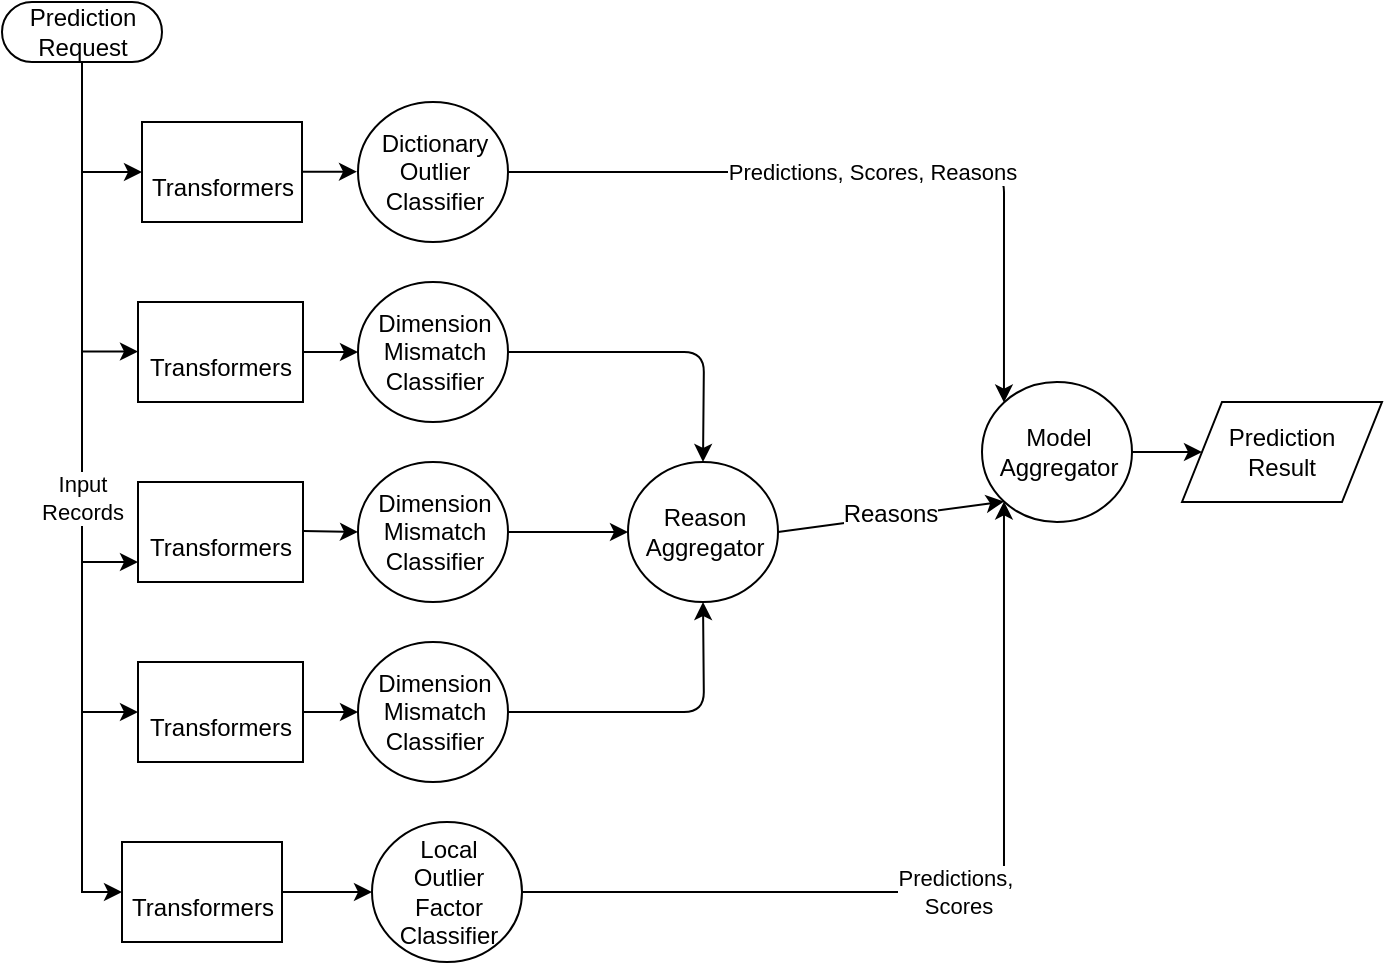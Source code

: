 <mxfile version="12.6.5" type="github">
  <diagram name="Page-1" id="b520641d-4fe3-3701-9064-5fc419738815">
    <mxGraphModel dx="593" dy="304" grid="1" gridSize="10" guides="1" tooltips="1" connect="1" arrows="1" fold="1" page="1" pageScale="1" pageWidth="1100" pageHeight="850" background="#ffffff" math="0" shadow="0">
      <root>
        <mxCell id="0"/>
        <mxCell id="1" parent="0"/>
        <mxCell id="Ue20IWk6Q7UqlA_AOIAC-1" value="Prediction&lt;br&gt;Result" style="shape=parallelogram;perimeter=parallelogramPerimeter;whiteSpace=wrap;html=1;dashed=0;" parent="1" vertex="1">
          <mxGeometry x="610" y="450" width="100" height="50" as="geometry"/>
        </mxCell>
        <mxCell id="gYgJbDMfaeKUd_fR1AI6-5" style="edgeStyle=orthogonalEdgeStyle;rounded=0;orthogonalLoop=1;jettySize=auto;html=1;exitX=0.5;exitY=0.5;exitDx=0;exitDy=15;exitPerimeter=0;entryX=0;entryY=0.5;entryDx=0;entryDy=0;" parent="1" source="Ue20IWk6Q7UqlA_AOIAC-2" target="gYgJbDMfaeKUd_fR1AI6-1" edge="1">
          <mxGeometry relative="1" as="geometry">
            <Array as="points">
              <mxPoint x="60" y="335"/>
            </Array>
          </mxGeometry>
        </mxCell>
        <mxCell id="Ue20IWk6Q7UqlA_AOIAC-2" value="Prediction&lt;br&gt;Request" style="html=1;dashed=0;whitespace=wrap;shape=mxgraph.dfd.start" parent="1" vertex="1">
          <mxGeometry x="20" y="250" width="80" height="30" as="geometry"/>
        </mxCell>
        <mxCell id="Ue20IWk6Q7UqlA_AOIAC-4" value="Dictionary&lt;br&gt;Outlier&lt;br&gt;Classifier" style="shape=ellipse;html=1;dashed=0;whitespace=wrap;perimeter=ellipsePerimeter;" parent="1" vertex="1">
          <mxGeometry x="198" y="300" width="75" height="70" as="geometry"/>
        </mxCell>
        <mxCell id="Ue20IWk6Q7UqlA_AOIAC-6" value="Local&lt;br&gt;Outlier&lt;br&gt;Factor&lt;br&gt;Classifier" style="shape=ellipse;html=1;dashed=0;whitespace=wrap;perimeter=ellipsePerimeter;" parent="1" vertex="1">
          <mxGeometry x="205" y="660" width="75" height="70" as="geometry"/>
        </mxCell>
        <mxCell id="Ue20IWk6Q7UqlA_AOIAC-8" value="&lt;br&gt;Transformers" style="html=1;dashed=0;whitespace=wrap;" parent="1" vertex="1">
          <mxGeometry x="80" y="670" width="80" height="50" as="geometry"/>
        </mxCell>
        <mxCell id="Ue20IWk6Q7UqlA_AOIAC-12" value="Dimension&lt;br&gt;Mismatch&lt;br&gt;Classifier" style="shape=ellipse;html=1;dashed=0;whitespace=wrap;perimeter=ellipsePerimeter;" parent="1" vertex="1">
          <mxGeometry x="198" y="570" width="75" height="70" as="geometry"/>
        </mxCell>
        <mxCell id="Ue20IWk6Q7UqlA_AOIAC-13" value="Dimension&lt;br&gt;Mismatch&lt;br&gt;Classifier" style="shape=ellipse;html=1;dashed=0;whitespace=wrap;perimeter=ellipsePerimeter;" parent="1" vertex="1">
          <mxGeometry x="198" y="480" width="75" height="70" as="geometry"/>
        </mxCell>
        <mxCell id="Ue20IWk6Q7UqlA_AOIAC-14" value="Dimension&lt;br&gt;Mismatch&lt;br&gt;Classifier" style="shape=ellipse;html=1;dashed=0;whitespace=wrap;perimeter=ellipsePerimeter;" parent="1" vertex="1">
          <mxGeometry x="198" y="390" width="75" height="70" as="geometry"/>
        </mxCell>
        <mxCell id="Ue20IWk6Q7UqlA_AOIAC-15" value="&lt;br&gt;Transformers" style="html=1;dashed=0;whitespace=wrap;" parent="1" vertex="1">
          <mxGeometry x="88" y="400" width="82.5" height="50" as="geometry"/>
        </mxCell>
        <mxCell id="Ue20IWk6Q7UqlA_AOIAC-16" value="&lt;br&gt;Transformers" style="html=1;dashed=0;whitespace=wrap;" parent="1" vertex="1">
          <mxGeometry x="88" y="490" width="82.5" height="50" as="geometry"/>
        </mxCell>
        <mxCell id="Ue20IWk6Q7UqlA_AOIAC-17" value="&lt;br&gt;Transformers" style="html=1;dashed=0;whitespace=wrap;" parent="1" vertex="1">
          <mxGeometry x="88" y="580" width="82.5" height="50" as="geometry"/>
        </mxCell>
        <mxCell id="gYgJbDMfaeKUd_fR1AI6-1" value="&lt;br&gt;Transformers" style="html=1;dashed=0;whitespace=wrap;" parent="1" vertex="1">
          <mxGeometry x="90" y="310" width="80" height="50" as="geometry"/>
        </mxCell>
        <mxCell id="gYgJbDMfaeKUd_fR1AI6-15" style="edgeStyle=orthogonalEdgeStyle;rounded=0;orthogonalLoop=1;jettySize=auto;html=1;exitX=1;exitY=0.5;exitDx=0;exitDy=0;entryX=0;entryY=0.5;entryDx=0;entryDy=0;" parent="1" source="gYgJbDMfaeKUd_fR1AI6-2" target="Ue20IWk6Q7UqlA_AOIAC-1" edge="1">
          <mxGeometry relative="1" as="geometry">
            <mxPoint x="600" y="475" as="targetPoint"/>
          </mxGeometry>
        </mxCell>
        <mxCell id="gYgJbDMfaeKUd_fR1AI6-2" value="Model&lt;br&gt;Aggregator" style="shape=ellipse;html=1;dashed=0;whitespace=wrap;perimeter=ellipsePerimeter;" parent="1" vertex="1">
          <mxGeometry x="510" y="440" width="75" height="70" as="geometry"/>
        </mxCell>
        <mxCell id="gYgJbDMfaeKUd_fR1AI6-7" value="Input &lt;br&gt;Records" style="edgeStyle=orthogonalEdgeStyle;rounded=0;orthogonalLoop=1;jettySize=auto;html=1;exitX=0.5;exitY=0.5;exitDx=0;exitDy=15;exitPerimeter=0;entryX=0;entryY=0.5;entryDx=0;entryDy=0;" parent="1" source="Ue20IWk6Q7UqlA_AOIAC-2" target="Ue20IWk6Q7UqlA_AOIAC-8" edge="1">
          <mxGeometry relative="1" as="geometry">
            <mxPoint x="70" y="290" as="sourcePoint"/>
            <mxPoint x="100" y="385" as="targetPoint"/>
            <Array as="points">
              <mxPoint x="60" y="695"/>
            </Array>
          </mxGeometry>
        </mxCell>
        <mxCell id="gYgJbDMfaeKUd_fR1AI6-8" value="" style="endArrow=classic;html=1;exitX=1;exitY=0.5;exitDx=0;exitDy=0;entryX=0;entryY=0.5;entryDx=0;entryDy=0;" parent="1" source="Ue20IWk6Q7UqlA_AOIAC-8" target="Ue20IWk6Q7UqlA_AOIAC-6" edge="1">
          <mxGeometry width="50" height="50" relative="1" as="geometry">
            <mxPoint x="10" y="800" as="sourcePoint"/>
            <mxPoint x="60" y="750" as="targetPoint"/>
          </mxGeometry>
        </mxCell>
        <mxCell id="gYgJbDMfaeKUd_fR1AI6-21" value="Predictions,&amp;nbsp;&lt;br&gt;Scores" style="endArrow=classic;html=1;exitX=1;exitY=0.5;exitDx=0;exitDy=0;entryX=0;entryY=1;entryDx=0;entryDy=0;" parent="1" source="Ue20IWk6Q7UqlA_AOIAC-6" target="gYgJbDMfaeKUd_fR1AI6-2" edge="1">
          <mxGeometry width="50" height="50" relative="1" as="geometry">
            <mxPoint x="447.025" y="572" as="sourcePoint"/>
            <mxPoint x="840" y="650" as="targetPoint"/>
            <Array as="points">
              <mxPoint x="521" y="695"/>
            </Array>
          </mxGeometry>
        </mxCell>
        <mxCell id="gYgJbDMfaeKUd_fR1AI6-22" value="" style="endArrow=classic;html=1;entryX=0;entryY=0.5;entryDx=0;entryDy=0;" parent="1" target="Ue20IWk6Q7UqlA_AOIAC-13" edge="1">
          <mxGeometry width="50" height="50" relative="1" as="geometry">
            <mxPoint x="170.5" y="514.5" as="sourcePoint"/>
            <mxPoint x="240.5" y="514.5" as="targetPoint"/>
          </mxGeometry>
        </mxCell>
        <mxCell id="gYgJbDMfaeKUd_fR1AI6-24" value="" style="endArrow=classic;html=1;entryX=0;entryY=0.5;entryDx=0;entryDy=0;exitX=1;exitY=0.5;exitDx=0;exitDy=0;" parent="1" source="Ue20IWk6Q7UqlA_AOIAC-17" target="Ue20IWk6Q7UqlA_AOIAC-12" edge="1">
          <mxGeometry width="50" height="50" relative="1" as="geometry">
            <mxPoint x="180.5" y="524.5" as="sourcePoint"/>
            <mxPoint x="208" y="525" as="targetPoint"/>
          </mxGeometry>
        </mxCell>
        <mxCell id="gYgJbDMfaeKUd_fR1AI6-25" value="" style="endArrow=classic;html=1;entryX=0;entryY=0.5;entryDx=0;entryDy=0;exitX=1;exitY=0.5;exitDx=0;exitDy=0;" parent="1" source="Ue20IWk6Q7UqlA_AOIAC-15" target="Ue20IWk6Q7UqlA_AOIAC-14" edge="1">
          <mxGeometry width="50" height="50" relative="1" as="geometry">
            <mxPoint x="180.5" y="615" as="sourcePoint"/>
            <mxPoint x="208" y="615" as="targetPoint"/>
          </mxGeometry>
        </mxCell>
        <mxCell id="gYgJbDMfaeKUd_fR1AI6-27" value="Predictions, Scores, Reasons" style="endArrow=classic;html=1;exitX=1;exitY=0.5;exitDx=0;exitDy=0;entryX=0;entryY=0;entryDx=0;entryDy=0;" parent="1" source="Ue20IWk6Q7UqlA_AOIAC-4" target="gYgJbDMfaeKUd_fR1AI6-2" edge="1">
          <mxGeometry width="50" height="50" relative="1" as="geometry">
            <mxPoint x="20" y="730" as="sourcePoint"/>
            <mxPoint x="70" y="680" as="targetPoint"/>
            <Array as="points">
              <mxPoint x="340" y="335"/>
              <mxPoint x="521" y="335"/>
            </Array>
          </mxGeometry>
        </mxCell>
        <mxCell id="gYgJbDMfaeKUd_fR1AI6-28" value="Reason&lt;br&gt;Aggregator" style="shape=ellipse;html=1;dashed=0;whitespace=wrap;perimeter=ellipsePerimeter;" parent="1" vertex="1">
          <mxGeometry x="333" y="480" width="75" height="70" as="geometry"/>
        </mxCell>
        <mxCell id="gYgJbDMfaeKUd_fR1AI6-29" value="" style="endArrow=classic;html=1;exitX=1;exitY=0.5;exitDx=0;exitDy=0;entryX=0.5;entryY=0;entryDx=0;entryDy=0;" parent="1" source="Ue20IWk6Q7UqlA_AOIAC-14" target="gYgJbDMfaeKUd_fR1AI6-28" edge="1">
          <mxGeometry width="50" height="50" relative="1" as="geometry">
            <mxPoint x="-417" y="770" as="sourcePoint"/>
            <mxPoint x="-367" y="720" as="targetPoint"/>
            <Array as="points">
              <mxPoint x="371" y="425"/>
            </Array>
          </mxGeometry>
        </mxCell>
        <mxCell id="gYgJbDMfaeKUd_fR1AI6-30" value="" style="endArrow=classic;html=1;exitX=1;exitY=0.5;exitDx=0;exitDy=0;entryX=0.5;entryY=1;entryDx=0;entryDy=0;" parent="1" source="Ue20IWk6Q7UqlA_AOIAC-12" target="gYgJbDMfaeKUd_fR1AI6-28" edge="1">
          <mxGeometry width="50" height="50" relative="1" as="geometry">
            <mxPoint x="353" y="690" as="sourcePoint"/>
            <mxPoint x="403" y="640" as="targetPoint"/>
            <Array as="points">
              <mxPoint x="371" y="605"/>
            </Array>
          </mxGeometry>
        </mxCell>
        <mxCell id="gYgJbDMfaeKUd_fR1AI6-31" value="" style="endArrow=classic;html=1;exitX=1;exitY=0.5;exitDx=0;exitDy=0;entryX=0;entryY=0.5;entryDx=0;entryDy=0;" parent="1" source="Ue20IWk6Q7UqlA_AOIAC-13" target="gYgJbDMfaeKUd_fR1AI6-28" edge="1">
          <mxGeometry width="50" height="50" relative="1" as="geometry">
            <mxPoint x="-452" y="770" as="sourcePoint"/>
            <mxPoint x="298" y="515" as="targetPoint"/>
          </mxGeometry>
        </mxCell>
        <mxCell id="gYgJbDMfaeKUd_fR1AI6-33" value="" style="endArrow=classic;html=1;exitX=1;exitY=0.5;exitDx=0;exitDy=0;entryX=0;entryY=1;entryDx=0;entryDy=0;" parent="1" source="gYgJbDMfaeKUd_fR1AI6-28" edge="1" target="gYgJbDMfaeKUd_fR1AI6-2">
          <mxGeometry width="50" height="50" relative="1" as="geometry">
            <mxPoint x="20" y="720" as="sourcePoint"/>
            <mxPoint x="880" y="480" as="targetPoint"/>
          </mxGeometry>
        </mxCell>
        <mxCell id="gYgJbDMfaeKUd_fR1AI6-34" value="Reasons" style="text;html=1;align=center;verticalAlign=middle;resizable=0;points=[];labelBackgroundColor=#ffffff;" parent="gYgJbDMfaeKUd_fR1AI6-33" vertex="1" connectable="0">
          <mxGeometry x="-0.006" y="2" relative="1" as="geometry">
            <mxPoint as="offset"/>
          </mxGeometry>
        </mxCell>
        <mxCell id="V970P4TJnGfR8KZQs7Bi-4" value="" style="endArrow=classic;html=1;entryX=0;entryY=0.5;entryDx=0;entryDy=0;exitX=1;exitY=0.5;exitDx=0;exitDy=0;" edge="1" parent="1">
          <mxGeometry width="50" height="50" relative="1" as="geometry">
            <mxPoint x="170" y="334.83" as="sourcePoint"/>
            <mxPoint x="197.5" y="334.83" as="targetPoint"/>
          </mxGeometry>
        </mxCell>
        <mxCell id="V970P4TJnGfR8KZQs7Bi-6" value="" style="endArrow=classic;html=1;entryX=0;entryY=0.5;entryDx=0;entryDy=0;" edge="1" parent="1" target="Ue20IWk6Q7UqlA_AOIAC-17">
          <mxGeometry width="50" height="50" relative="1" as="geometry">
            <mxPoint x="60" y="605" as="sourcePoint"/>
            <mxPoint x="70" y="750" as="targetPoint"/>
          </mxGeometry>
        </mxCell>
        <mxCell id="V970P4TJnGfR8KZQs7Bi-7" value="" style="endArrow=classic;html=1;entryX=0;entryY=0.5;entryDx=0;entryDy=0;" edge="1" parent="1">
          <mxGeometry width="50" height="50" relative="1" as="geometry">
            <mxPoint x="60" y="530" as="sourcePoint"/>
            <mxPoint x="88" y="530" as="targetPoint"/>
          </mxGeometry>
        </mxCell>
        <mxCell id="V970P4TJnGfR8KZQs7Bi-8" value="" style="endArrow=classic;html=1;entryX=0;entryY=0.5;entryDx=0;entryDy=0;" edge="1" parent="1">
          <mxGeometry width="50" height="50" relative="1" as="geometry">
            <mxPoint x="60" y="424.75" as="sourcePoint"/>
            <mxPoint x="88" y="424.75" as="targetPoint"/>
          </mxGeometry>
        </mxCell>
      </root>
    </mxGraphModel>
  </diagram>
</mxfile>
